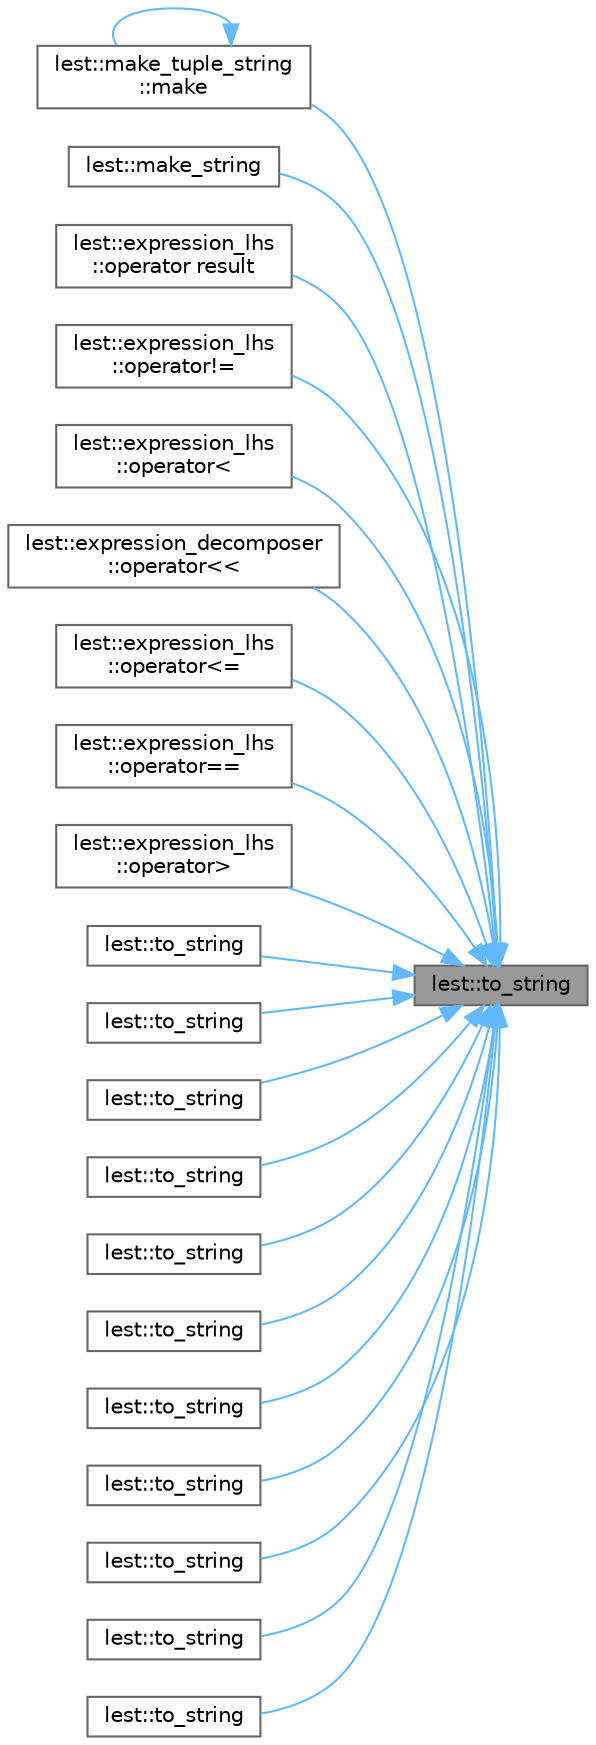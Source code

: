 digraph "lest::to_string"
{
 // LATEX_PDF_SIZE
  bgcolor="transparent";
  edge [fontname=Helvetica,fontsize=10,labelfontname=Helvetica,labelfontsize=10];
  node [fontname=Helvetica,fontsize=10,shape=box,height=0.2,width=0.4];
  rankdir="RL";
  Node1 [id="Node000001",label="lest::to_string",height=0.2,width=0.4,color="gray40", fillcolor="grey60", style="filled", fontcolor="black",tooltip=" "];
  Node1 -> Node2 [id="edge43_Node000001_Node000002",dir="back",color="steelblue1",style="solid",tooltip=" "];
  Node2 [id="Node000002",label="lest::make_tuple_string\l::make",height=0.2,width=0.4,color="grey40", fillcolor="white", style="filled",URL="$structlest_1_1make__tuple__string.html#a800ce9a4483a3f9a9a4fa43bdf6ef08e",tooltip=" "];
  Node2 -> Node2 [id="edge44_Node000002_Node000002",dir="back",color="steelblue1",style="solid",tooltip=" "];
  Node1 -> Node3 [id="edge45_Node000001_Node000003",dir="back",color="steelblue1",style="solid",tooltip=" "];
  Node3 [id="Node000003",label="lest::make_string",height=0.2,width=0.4,color="grey40", fillcolor="white", style="filled",URL="$namespacelest.html#a53a07743eb59dc748037d2508b6ea73a",tooltip=" "];
  Node1 -> Node4 [id="edge46_Node000001_Node000004",dir="back",color="steelblue1",style="solid",tooltip=" "];
  Node4 [id="Node000004",label="lest::expression_lhs\l::operator result",height=0.2,width=0.4,color="grey40", fillcolor="white", style="filled",URL="$structlest_1_1expression__lhs.html#aeedcef3b497ef01b0f7ff9c7e1c60a2a",tooltip=" "];
  Node1 -> Node5 [id="edge47_Node000001_Node000005",dir="back",color="steelblue1",style="solid",tooltip=" "];
  Node5 [id="Node000005",label="lest::expression_lhs\l::operator!=",height=0.2,width=0.4,color="grey40", fillcolor="white", style="filled",URL="$structlest_1_1expression__lhs.html#a3bd1461b4fe7e2a87272aed89ed223b1",tooltip=" "];
  Node1 -> Node6 [id="edge48_Node000001_Node000006",dir="back",color="steelblue1",style="solid",tooltip=" "];
  Node6 [id="Node000006",label="lest::expression_lhs\l::operator\<",height=0.2,width=0.4,color="grey40", fillcolor="white", style="filled",URL="$structlest_1_1expression__lhs.html#a9a1b3f82d387b25516655ddf20666b9a",tooltip=" "];
  Node1 -> Node7 [id="edge49_Node000001_Node000007",dir="back",color="steelblue1",style="solid",tooltip=" "];
  Node7 [id="Node000007",label="lest::expression_decomposer\l::operator\<\<",height=0.2,width=0.4,color="grey40", fillcolor="white", style="filled",URL="$structlest_1_1expression__decomposer.html#ae43765797974d9d176b35d61215ba32c",tooltip=" "];
  Node1 -> Node8 [id="edge50_Node000001_Node000008",dir="back",color="steelblue1",style="solid",tooltip=" "];
  Node8 [id="Node000008",label="lest::expression_lhs\l::operator\<=",height=0.2,width=0.4,color="grey40", fillcolor="white", style="filled",URL="$structlest_1_1expression__lhs.html#a2e73a01261ae74a33e8ef1574445e516",tooltip=" "];
  Node1 -> Node9 [id="edge51_Node000001_Node000009",dir="back",color="steelblue1",style="solid",tooltip=" "];
  Node9 [id="Node000009",label="lest::expression_lhs\l::operator==",height=0.2,width=0.4,color="grey40", fillcolor="white", style="filled",URL="$structlest_1_1expression__lhs.html#a2453df870fe882d7e4b9fb621aec23a2",tooltip=" "];
  Node1 -> Node10 [id="edge52_Node000001_Node000010",dir="back",color="steelblue1",style="solid",tooltip=" "];
  Node10 [id="Node000010",label="lest::expression_lhs\l::operator\>",height=0.2,width=0.4,color="grey40", fillcolor="white", style="filled",URL="$structlest_1_1expression__lhs.html#a58850f0e48906a2e419a7526eadccc77",tooltip=" "];
  Node1 -> Node11 [id="edge53_Node000001_Node000011",dir="back",color="steelblue1",style="solid",tooltip=" "];
  Node11 [id="Node000011",label="lest::to_string",height=0.2,width=0.4,color="grey40", fillcolor="white", style="filled",URL="$namespacelest.html#a7c39fe56de7ef2d9eb204e324c8ea17b",tooltip=" "];
  Node1 -> Node12 [id="edge54_Node000001_Node000012",dir="back",color="steelblue1",style="solid",tooltip=" "];
  Node12 [id="Node000012",label="lest::to_string",height=0.2,width=0.4,color="grey40", fillcolor="white", style="filled",URL="$namespacelest.html#a1f08fec13a1ccde1df466d1fe0f9b805",tooltip=" "];
  Node1 -> Node13 [id="edge55_Node000001_Node000013",dir="back",color="steelblue1",style="solid",tooltip=" "];
  Node13 [id="Node000013",label="lest::to_string",height=0.2,width=0.4,color="grey40", fillcolor="white", style="filled",URL="$namespacelest.html#a8aedddc014cd1a7910717adb3fae2667",tooltip=" "];
  Node1 -> Node14 [id="edge56_Node000001_Node000014",dir="back",color="steelblue1",style="solid",tooltip=" "];
  Node14 [id="Node000014",label="lest::to_string",height=0.2,width=0.4,color="grey40", fillcolor="white", style="filled",URL="$namespacelest.html#a32470935f196c9a8b314e94c1d8ec589",tooltip=" "];
  Node1 -> Node15 [id="edge57_Node000001_Node000015",dir="back",color="steelblue1",style="solid",tooltip=" "];
  Node15 [id="Node000015",label="lest::to_string",height=0.2,width=0.4,color="grey40", fillcolor="white", style="filled",URL="$namespacelest.html#a262e29fa0d83e31a47a4ae1e88d344ff",tooltip=" "];
  Node1 -> Node16 [id="edge58_Node000001_Node000016",dir="back",color="steelblue1",style="solid",tooltip=" "];
  Node16 [id="Node000016",label="lest::to_string",height=0.2,width=0.4,color="grey40", fillcolor="white", style="filled",URL="$namespacelest.html#ad49b5ea606585b6f7d239843df57d5a8",tooltip=" "];
  Node1 -> Node17 [id="edge59_Node000001_Node000017",dir="back",color="steelblue1",style="solid",tooltip=" "];
  Node17 [id="Node000017",label="lest::to_string",height=0.2,width=0.4,color="grey40", fillcolor="white", style="filled",URL="$namespacelest.html#aa2158658881e42560c6be45a8c41e98d",tooltip=" "];
  Node1 -> Node18 [id="edge60_Node000001_Node000018",dir="back",color="steelblue1",style="solid",tooltip=" "];
  Node18 [id="Node000018",label="lest::to_string",height=0.2,width=0.4,color="grey40", fillcolor="white", style="filled",URL="$namespacelest.html#ae4739cb1c34347afd93f46a20825f8d4",tooltip=" "];
  Node1 -> Node19 [id="edge61_Node000001_Node000019",dir="back",color="steelblue1",style="solid",tooltip=" "];
  Node19 [id="Node000019",label="lest::to_string",height=0.2,width=0.4,color="grey40", fillcolor="white", style="filled",URL="$namespacelest.html#afe966ba67ff7b6fd85c01656c5b9038e",tooltip=" "];
  Node1 -> Node20 [id="edge62_Node000001_Node000020",dir="back",color="steelblue1",style="solid",tooltip=" "];
  Node20 [id="Node000020",label="lest::to_string",height=0.2,width=0.4,color="grey40", fillcolor="white", style="filled",URL="$namespacelest.html#aa9ab24479b3be218a4d4bd07a2386e55",tooltip=" "];
  Node1 -> Node21 [id="edge63_Node000001_Node000021",dir="back",color="steelblue1",style="solid",tooltip=" "];
  Node21 [id="Node000021",label="lest::to_string",height=0.2,width=0.4,color="grey40", fillcolor="white", style="filled",URL="$namespacelest.html#ad5e3847cff7466a2d4ccbd56a1e4cb66",tooltip=" "];
}
